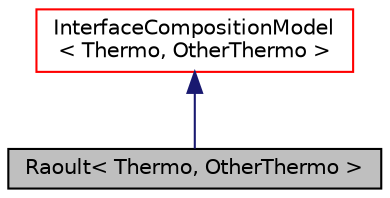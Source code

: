 digraph "Raoult&lt; Thermo, OtherThermo &gt;"
{
  bgcolor="transparent";
  edge [fontname="Helvetica",fontsize="10",labelfontname="Helvetica",labelfontsize="10"];
  node [fontname="Helvetica",fontsize="10",shape=record];
  Node1 [label="Raoult\< Thermo, OtherThermo \>",height=0.2,width=0.4,color="black", fillcolor="grey75", style="filled", fontcolor="black"];
  Node2 -> Node1 [dir="back",color="midnightblue",fontsize="10",style="solid",fontname="Helvetica"];
  Node2 [label="InterfaceCompositionModel\l\< Thermo, OtherThermo \>",height=0.2,width=0.4,color="red",URL="$a01162.html",tooltip="Base class for interface composition models, templated on the two thermodynamic models either side of..."];
}

